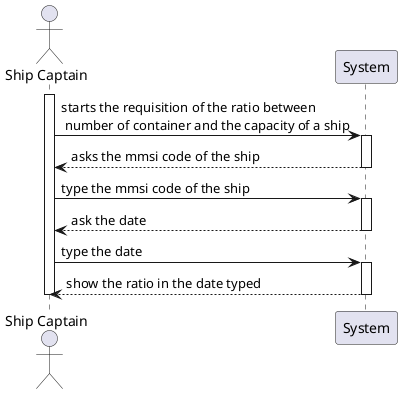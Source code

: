 @startuml
'https://plantuml.com/sequence-diagram

actor "Ship Captain" as SC
participant "System" as SY

activate SC
SC->SY : starts the requisition of the ratio between\n number of container and the capacity of a ship
activate SY

SY --> SC : asks the mmsi code of the ship
deactivate SY
SC -> SY : type the mmsi code of the ship
activate SY
SY-->SC : ask the date
deactivate SY

SC -> SY : type the date
activate SY
SY -->SC : show the ratio in the date typed
deactivate SY

deactivate SC


@enduml